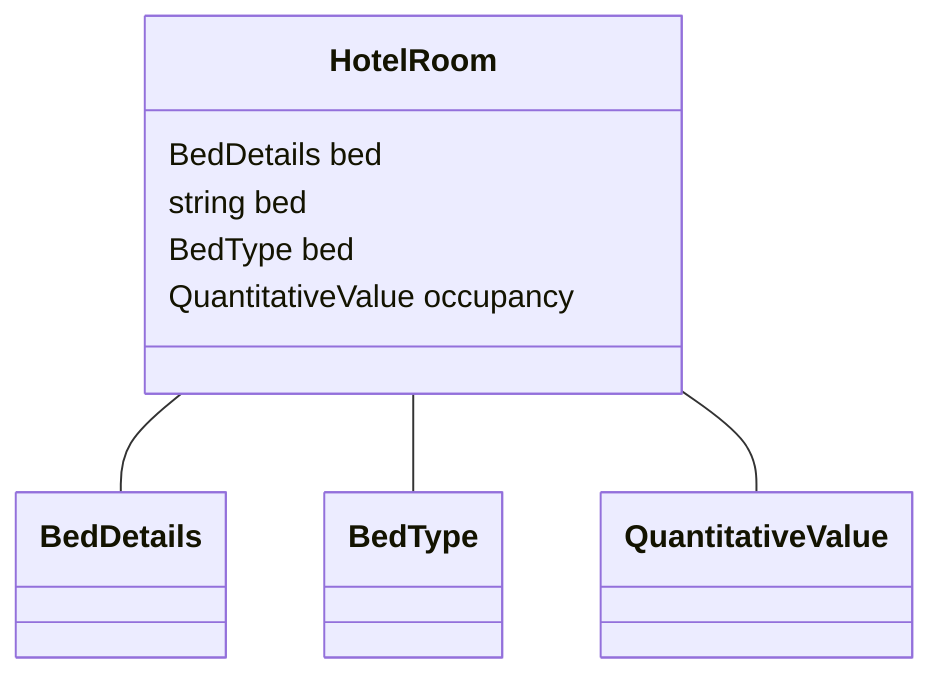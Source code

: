 classDiagram
  HotelRoom -- BedDetails
  HotelRoom -- BedType
  HotelRoom -- QuantitativeValue


class HotelRoom {

  BedDetails bed
  string bed
  BedType bed
  QuantitativeValue occupancy

 }